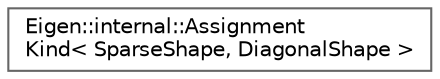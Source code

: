digraph "类继承关系图"
{
 // LATEX_PDF_SIZE
  bgcolor="transparent";
  edge [fontname=Helvetica,fontsize=10,labelfontname=Helvetica,labelfontsize=10];
  node [fontname=Helvetica,fontsize=10,shape=box,height=0.2,width=0.4];
  rankdir="LR";
  Node0 [id="Node000000",label="Eigen::internal::Assignment\lKind\< SparseShape, DiagonalShape \>",height=0.2,width=0.4,color="grey40", fillcolor="white", style="filled",URL="$struct_eigen_1_1internal_1_1_assignment_kind_3_01_sparse_shape_00_01_diagonal_shape_01_4.html",tooltip=" "];
}
